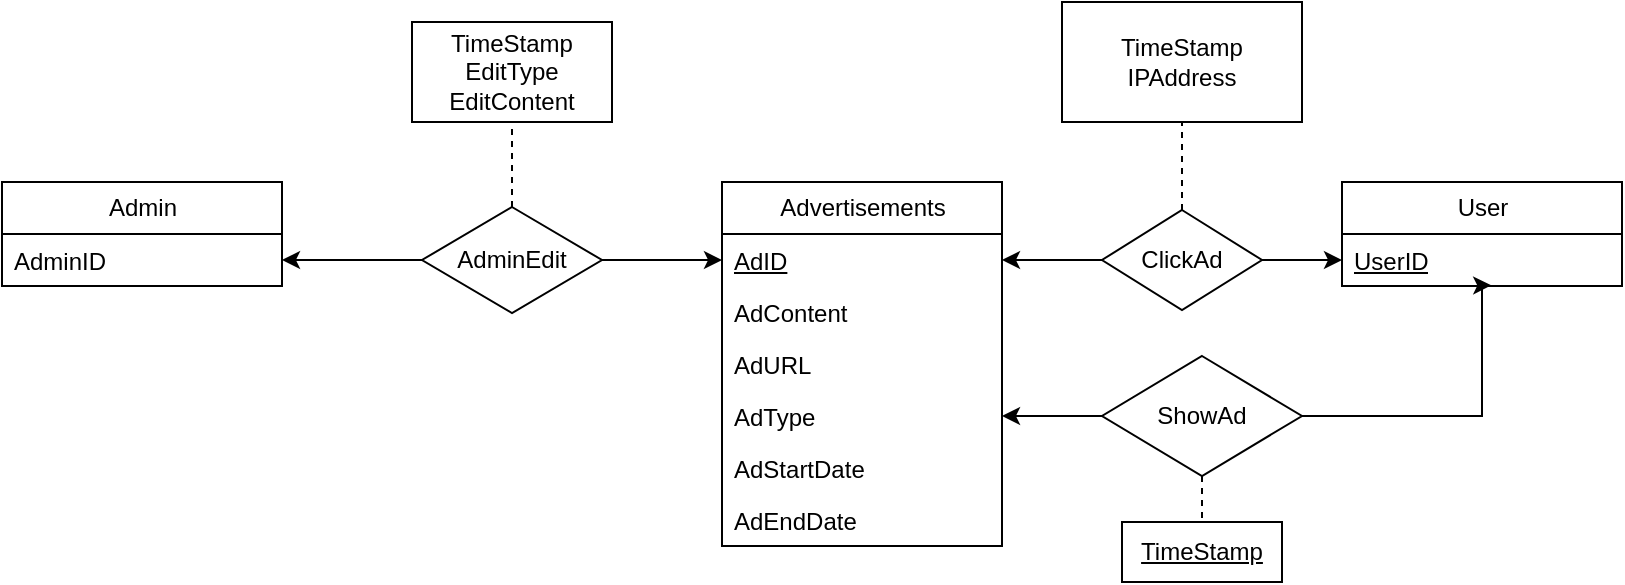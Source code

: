 <mxfile version="20.5.3" type="embed"><diagram id="ih6cK4Xar2P0bWwmQMkE" name="Page-1"><mxGraphModel dx="1361" dy="498" grid="1" gridSize="10" guides="1" tooltips="1" connect="1" arrows="1" fold="1" page="1" pageScale="1" pageWidth="850" pageHeight="1100" math="0" shadow="0"><root><mxCell id="0"/><mxCell id="1" parent="0"/><mxCell id="2" value="Advertisements" style="swimlane;fontStyle=0;childLayout=stackLayout;horizontal=1;startSize=26;fillColor=none;horizontalStack=0;resizeParent=1;resizeParentMax=0;resizeLast=0;collapsible=1;marginBottom=0;html=1;" vertex="1" parent="1"><mxGeometry x="200" y="200" width="140" height="182" as="geometry"/></mxCell><mxCell id="3" value="&lt;u&gt;AdID&lt;/u&gt;" style="text;strokeColor=none;fillColor=none;align=left;verticalAlign=top;spacingLeft=4;spacingRight=4;overflow=hidden;rotatable=0;points=[[0,0.5],[1,0.5]];portConstraint=eastwest;whiteSpace=wrap;html=1;" vertex="1" parent="2"><mxGeometry y="26" width="140" height="26" as="geometry"/></mxCell><mxCell id="4" value="AdContent" style="text;strokeColor=none;fillColor=none;align=left;verticalAlign=top;spacingLeft=4;spacingRight=4;overflow=hidden;rotatable=0;points=[[0,0.5],[1,0.5]];portConstraint=eastwest;whiteSpace=wrap;html=1;" vertex="1" parent="2"><mxGeometry y="52" width="140" height="26" as="geometry"/></mxCell><mxCell id="5" value="AdURL" style="text;strokeColor=none;fillColor=none;align=left;verticalAlign=top;spacingLeft=4;spacingRight=4;overflow=hidden;rotatable=0;points=[[0,0.5],[1,0.5]];portConstraint=eastwest;whiteSpace=wrap;html=1;" vertex="1" parent="2"><mxGeometry y="78" width="140" height="26" as="geometry"/></mxCell><mxCell id="8" value="AdType" style="text;strokeColor=none;fillColor=none;align=left;verticalAlign=top;spacingLeft=4;spacingRight=4;overflow=hidden;rotatable=0;points=[[0,0.5],[1,0.5]];portConstraint=eastwest;whiteSpace=wrap;html=1;" vertex="1" parent="2"><mxGeometry y="104" width="140" height="26" as="geometry"/></mxCell><mxCell id="7" value="AdStartDate" style="text;strokeColor=none;fillColor=none;align=left;verticalAlign=top;spacingLeft=4;spacingRight=4;overflow=hidden;rotatable=0;points=[[0,0.5],[1,0.5]];portConstraint=eastwest;whiteSpace=wrap;html=1;" vertex="1" parent="2"><mxGeometry y="130" width="140" height="26" as="geometry"/></mxCell><mxCell id="6" value="AdEndDate" style="text;strokeColor=none;fillColor=none;align=left;verticalAlign=top;spacingLeft=4;spacingRight=4;overflow=hidden;rotatable=0;points=[[0,0.5],[1,0.5]];portConstraint=eastwest;whiteSpace=wrap;html=1;" vertex="1" parent="2"><mxGeometry y="156" width="140" height="26" as="geometry"/></mxCell><mxCell id="17" style="edgeStyle=orthogonalEdgeStyle;rounded=0;orthogonalLoop=1;jettySize=auto;html=1;exitX=0;exitY=0.5;exitDx=0;exitDy=0;entryX=1;entryY=0.5;entryDx=0;entryDy=0;" edge="1" parent="1" source="9" target="8"><mxGeometry relative="1" as="geometry"/></mxCell><mxCell id="18" style="edgeStyle=orthogonalEdgeStyle;rounded=0;orthogonalLoop=1;jettySize=auto;html=1;exitX=1;exitY=0.5;exitDx=0;exitDy=0;entryX=0.533;entryY=0.987;entryDx=0;entryDy=0;entryPerimeter=0;" edge="1" parent="1" source="9" target="14"><mxGeometry relative="1" as="geometry"><Array as="points"><mxPoint x="580" y="317"/><mxPoint x="580" y="252"/></Array></mxGeometry></mxCell><mxCell id="9" value="ShowAd" style="rhombus;whiteSpace=wrap;html=1;" vertex="1" parent="1"><mxGeometry x="390" y="287" width="100" height="60" as="geometry"/></mxCell><mxCell id="10" value="" style="endArrow=none;dashed=1;html=1;rounded=0;exitX=0.5;exitY=1;exitDx=0;exitDy=0;entryX=0.5;entryY=0;entryDx=0;entryDy=0;" edge="1" parent="1" source="9" target="11"><mxGeometry width="50" height="50" relative="1" as="geometry"><mxPoint x="290" y="480" as="sourcePoint"/><mxPoint x="340" y="430" as="targetPoint"/><Array as="points"/></mxGeometry></mxCell><mxCell id="11" value="&lt;u&gt;TimeStamp&lt;/u&gt;" style="rounded=0;whiteSpace=wrap;html=1;" vertex="1" parent="1"><mxGeometry x="400" y="370" width="80" height="30" as="geometry"/></mxCell><mxCell id="13" value="User" style="swimlane;fontStyle=0;childLayout=stackLayout;horizontal=1;startSize=26;fillColor=none;horizontalStack=0;resizeParent=1;resizeParentMax=0;resizeLast=0;collapsible=1;marginBottom=0;html=1;" vertex="1" parent="1"><mxGeometry x="510" y="200" width="140" height="52" as="geometry"/></mxCell><mxCell id="14" value="&lt;u&gt;UserID&lt;/u&gt;" style="text;strokeColor=none;fillColor=none;align=left;verticalAlign=top;spacingLeft=4;spacingRight=4;overflow=hidden;rotatable=0;points=[[0,0.5],[1,0.5]];portConstraint=eastwest;whiteSpace=wrap;html=1;" vertex="1" parent="13"><mxGeometry y="26" width="140" height="26" as="geometry"/></mxCell><mxCell id="22" style="edgeStyle=orthogonalEdgeStyle;rounded=0;orthogonalLoop=1;jettySize=auto;html=1;exitX=0;exitY=0.5;exitDx=0;exitDy=0;entryX=1;entryY=0.5;entryDx=0;entryDy=0;" edge="1" parent="1" source="19" target="3"><mxGeometry relative="1" as="geometry"/></mxCell><mxCell id="23" style="edgeStyle=orthogonalEdgeStyle;rounded=0;orthogonalLoop=1;jettySize=auto;html=1;exitX=1;exitY=0.5;exitDx=0;exitDy=0;entryX=0;entryY=0.5;entryDx=0;entryDy=0;" edge="1" parent="1" source="19" target="14"><mxGeometry relative="1" as="geometry"/></mxCell><mxCell id="19" value="ClickAd" style="rhombus;whiteSpace=wrap;html=1;" vertex="1" parent="1"><mxGeometry x="390" y="214" width="80" height="50" as="geometry"/></mxCell><mxCell id="20" value="TimeStamp&lt;br&gt;IPAddress" style="rounded=0;whiteSpace=wrap;html=1;" vertex="1" parent="1"><mxGeometry x="370" y="110" width="120" height="60" as="geometry"/></mxCell><mxCell id="21" value="" style="endArrow=none;dashed=1;html=1;rounded=0;entryX=0.5;entryY=1;entryDx=0;entryDy=0;exitX=0.5;exitY=0;exitDx=0;exitDy=0;" edge="1" parent="1" source="19" target="20"><mxGeometry width="50" height="50" relative="1" as="geometry"><mxPoint x="330" y="260" as="sourcePoint"/><mxPoint x="380" y="210" as="targetPoint"/></mxGeometry></mxCell><mxCell id="25" style="edgeStyle=orthogonalEdgeStyle;rounded=0;orthogonalLoop=1;jettySize=auto;html=1;exitX=1;exitY=0.5;exitDx=0;exitDy=0;entryX=0;entryY=0.5;entryDx=0;entryDy=0;" edge="1" parent="1" source="24" target="3"><mxGeometry relative="1" as="geometry"/></mxCell><mxCell id="32" style="edgeStyle=orthogonalEdgeStyle;rounded=0;orthogonalLoop=1;jettySize=auto;html=1;exitX=0;exitY=0.5;exitDx=0;exitDy=0;entryX=1;entryY=0.5;entryDx=0;entryDy=0;" edge="1" parent="1" source="24" target="29"><mxGeometry relative="1" as="geometry"/></mxCell><mxCell id="24" value="AdminEdit" style="rhombus;whiteSpace=wrap;html=1;" vertex="1" parent="1"><mxGeometry x="50" y="212.5" width="90" height="53" as="geometry"/></mxCell><mxCell id="26" value="TimeStamp&lt;br&gt;EditType&lt;br&gt;EditContent" style="rounded=0;whiteSpace=wrap;html=1;" vertex="1" parent="1"><mxGeometry x="45" y="120" width="100" height="50" as="geometry"/></mxCell><mxCell id="27" value="" style="endArrow=none;dashed=1;html=1;rounded=0;entryX=0.5;entryY=1;entryDx=0;entryDy=0;exitX=0.5;exitY=0;exitDx=0;exitDy=0;" edge="1" parent="1" source="24" target="26"><mxGeometry width="50" height="50" relative="1" as="geometry"><mxPoint x="10" y="220" as="sourcePoint"/><mxPoint x="60" y="170" as="targetPoint"/></mxGeometry></mxCell><mxCell id="28" value="Admin" style="swimlane;fontStyle=0;childLayout=stackLayout;horizontal=1;startSize=26;fillColor=none;horizontalStack=0;resizeParent=1;resizeParentMax=0;resizeLast=0;collapsible=1;marginBottom=0;html=1;" vertex="1" parent="1"><mxGeometry x="-160" y="200" width="140" height="52" as="geometry"/></mxCell><mxCell id="29" value="AdminID" style="text;strokeColor=none;fillColor=none;align=left;verticalAlign=top;spacingLeft=4;spacingRight=4;overflow=hidden;rotatable=0;points=[[0,0.5],[1,0.5]];portConstraint=eastwest;whiteSpace=wrap;html=1;" vertex="1" parent="28"><mxGeometry y="26" width="140" height="26" as="geometry"/></mxCell></root></mxGraphModel></diagram></mxfile>